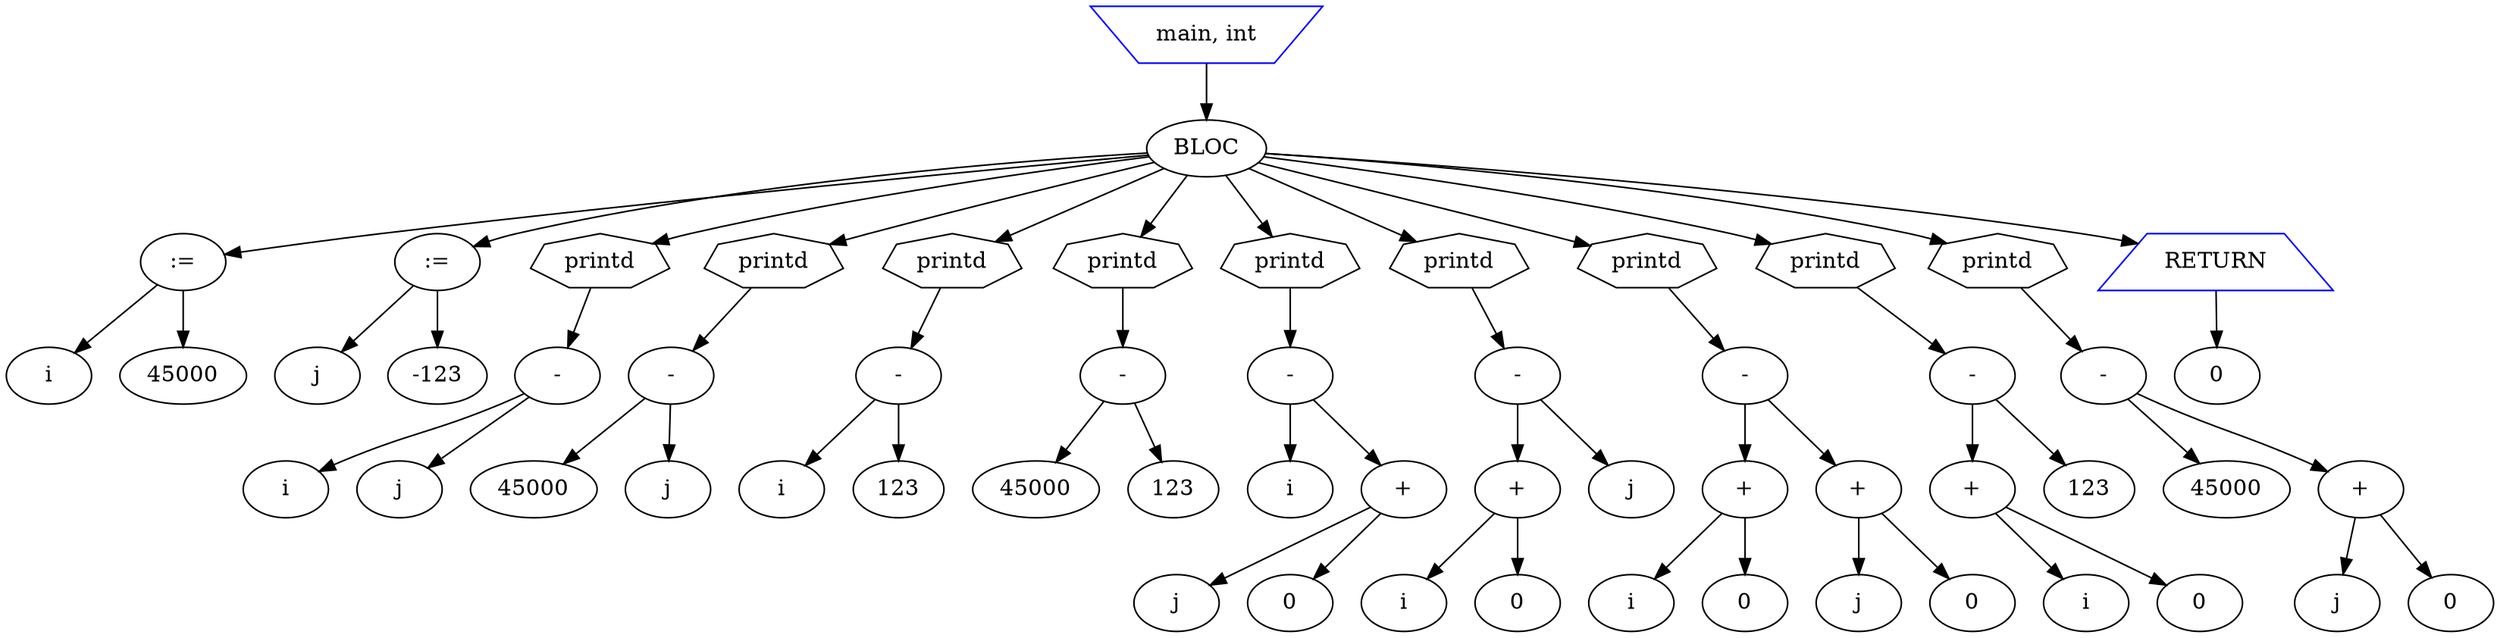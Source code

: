 digraph G {
node_0 [label="main, int"shape=invtrapezium color=blue];
node_0 -> node_1;
node_1 [label="BLOC"];
node_1 -> node_2;
node_2 [label=":="];
node_2 -> node_3;
node_3 [label="i"];
node_2 -> node_4;
node_4 [label="45000"];
node_1 -> node_5;
node_5 [label=":="];
node_5 -> node_6;
node_6 [label="j"];
node_5 -> node_7;
node_7 [label="-123"];
node_1 -> node_8;
node_8 [label="printd"shape=septagon];
node_8 -> node_9;
node_9 [label="-"];
node_9 -> node_10;
node_10 [label="i"];
node_9 -> node_11;
node_11 [label="j"];
node_1 -> node_12;
node_12 [label="printd"shape=septagon];
node_12 -> node_13;
node_13 [label="-"];
node_13 -> node_14;
node_14 [label="45000"];
node_13 -> node_15;
node_15 [label="j"];
node_1 -> node_16;
node_16 [label="printd"shape=septagon];
node_16 -> node_17;
node_17 [label="-"];
node_17 -> node_18;
node_18 [label="i"];
node_17 -> node_19;
node_19 [label="123"];
node_1 -> node_20;
node_20 [label="printd"shape=septagon];
node_20 -> node_21;
node_21 [label="-"];
node_21 -> node_22;
node_22 [label="45000"];
node_21 -> node_23;
node_23 [label="123"];
node_1 -> node_24;
node_24 [label="printd"shape=septagon];
node_24 -> node_25;
node_25 [label="-"];
node_25 -> node_26;
node_26 [label="i"];
node_25 -> node_27;
node_27 [label="+"];
node_27 -> node_28;
node_28 [label="j"];
node_27 -> node_29;
node_29 [label="0"];
node_1 -> node_30;
node_30 [label="printd"shape=septagon];
node_30 -> node_31;
node_31 [label="-"];
node_31 -> node_32;
node_32 [label="+"];
node_32 -> node_33;
node_33 [label="i"];
node_32 -> node_34;
node_34 [label="0"];
node_31 -> node_35;
node_35 [label="j"];
node_1 -> node_36;
node_36 [label="printd"shape=septagon];
node_36 -> node_37;
node_37 [label="-"];
node_37 -> node_38;
node_38 [label="+"];
node_38 -> node_39;
node_39 [label="i"];
node_38 -> node_40;
node_40 [label="0"];
node_37 -> node_41;
node_41 [label="+"];
node_41 -> node_42;
node_42 [label="j"];
node_41 -> node_43;
node_43 [label="0"];
node_1 -> node_44;
node_44 [label="printd"shape=septagon];
node_44 -> node_45;
node_45 [label="-"];
node_45 -> node_46;
node_46 [label="+"];
node_46 -> node_47;
node_47 [label="i"];
node_46 -> node_48;
node_48 [label="0"];
node_45 -> node_49;
node_49 [label="123"];
node_1 -> node_50;
node_50 [label="printd"shape=septagon];
node_50 -> node_51;
node_51 [label="-"];
node_51 -> node_52;
node_52 [label="45000"];
node_51 -> node_53;
node_53 [label="+"];
node_53 -> node_54;
node_54 [label="j"];
node_53 -> node_55;
node_55 [label="0"];
node_1 -> node_56;
node_56 [label="RETURN"shape=trapezium color=blue];
node_56 -> node_57;
node_57 [label="0"];
}